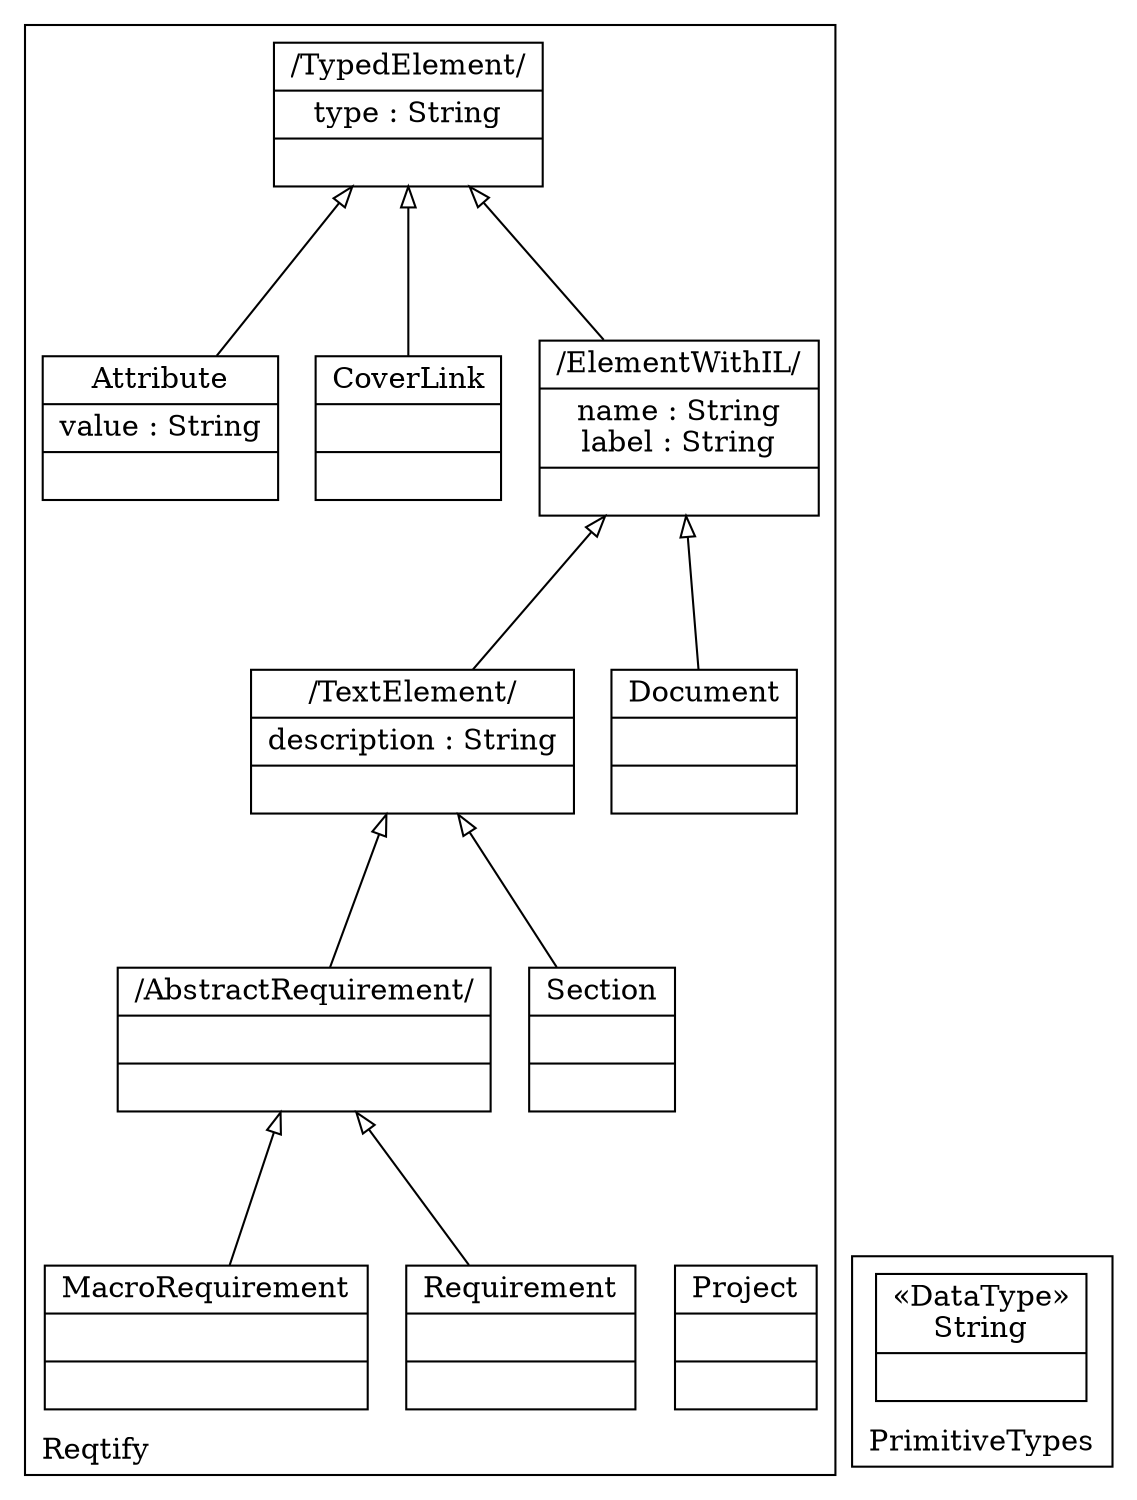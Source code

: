 digraph "KM3 Model in DOT" {
graph[rankdir=BT,labeljust=l,labelloc=t,nodeSep=0.75,compound=true];
 subgraph "cluster_Reqtify"{
labelloc=t
color=black
label=Reqtify
 node[shape=record];
Project[label="{Project| | }"]
;
 node[shape=record];
TypedElement[label="{/TypedElement/|type : String| }"]
;
 node[shape=record];
ElementWithIL[label="{/ElementWithIL/|name : String\nlabel : String| }"]
 ElementWithIL->TypedElement[arrowhead=onormal,group=TypedElement,minlen=2,constraint=true,]
;
 node[shape=record];
Document[label="{Document| | }"]
 Document->ElementWithIL[arrowhead=onormal,group=ElementWithIL,minlen=2,constraint=true,]
;
 node[shape=record];
TextElement[label="{/TextElement/|description : String| }"]
 TextElement->ElementWithIL[arrowhead=onormal,group=ElementWithIL,minlen=2,constraint=true,]
;
 node[shape=record];
Section[label="{Section| | }"]
 Section->TextElement[arrowhead=onormal,group=TextElement,minlen=2,constraint=true,]
;
 node[shape=record];
AbstractRequirement[label="{/AbstractRequirement/| | }"]
 AbstractRequirement->TextElement[arrowhead=onormal,group=TextElement,minlen=2,constraint=true,]
;
 node[shape=record];
Requirement[label="{Requirement| | }"]
 Requirement->AbstractRequirement[arrowhead=onormal,group=AbstractRequirement,minlen=2,constraint=true,]
;
 node[shape=record];
MacroRequirement[label="{MacroRequirement| | }"]
 MacroRequirement->AbstractRequirement[arrowhead=onormal,group=AbstractRequirement,minlen=2,constraint=true,]
;
 node[shape=record];
CoverLink[label="{CoverLink| | }"]
 CoverLink->TypedElement[arrowhead=onormal,group=TypedElement,minlen=2,constraint=true,]
;
 node[shape=record];
Attribute[label="{Attribute|value : String| }"]
 Attribute->TypedElement[arrowhead=onormal,group=TypedElement,minlen=2,constraint=true,]
;

} subgraph "cluster_PrimitiveTypes"{
labelloc=t
color=black
label=PrimitiveTypes
 node[shape=record];
String[label="{&#171;DataType&#187;\nString|}"]
;

}
}